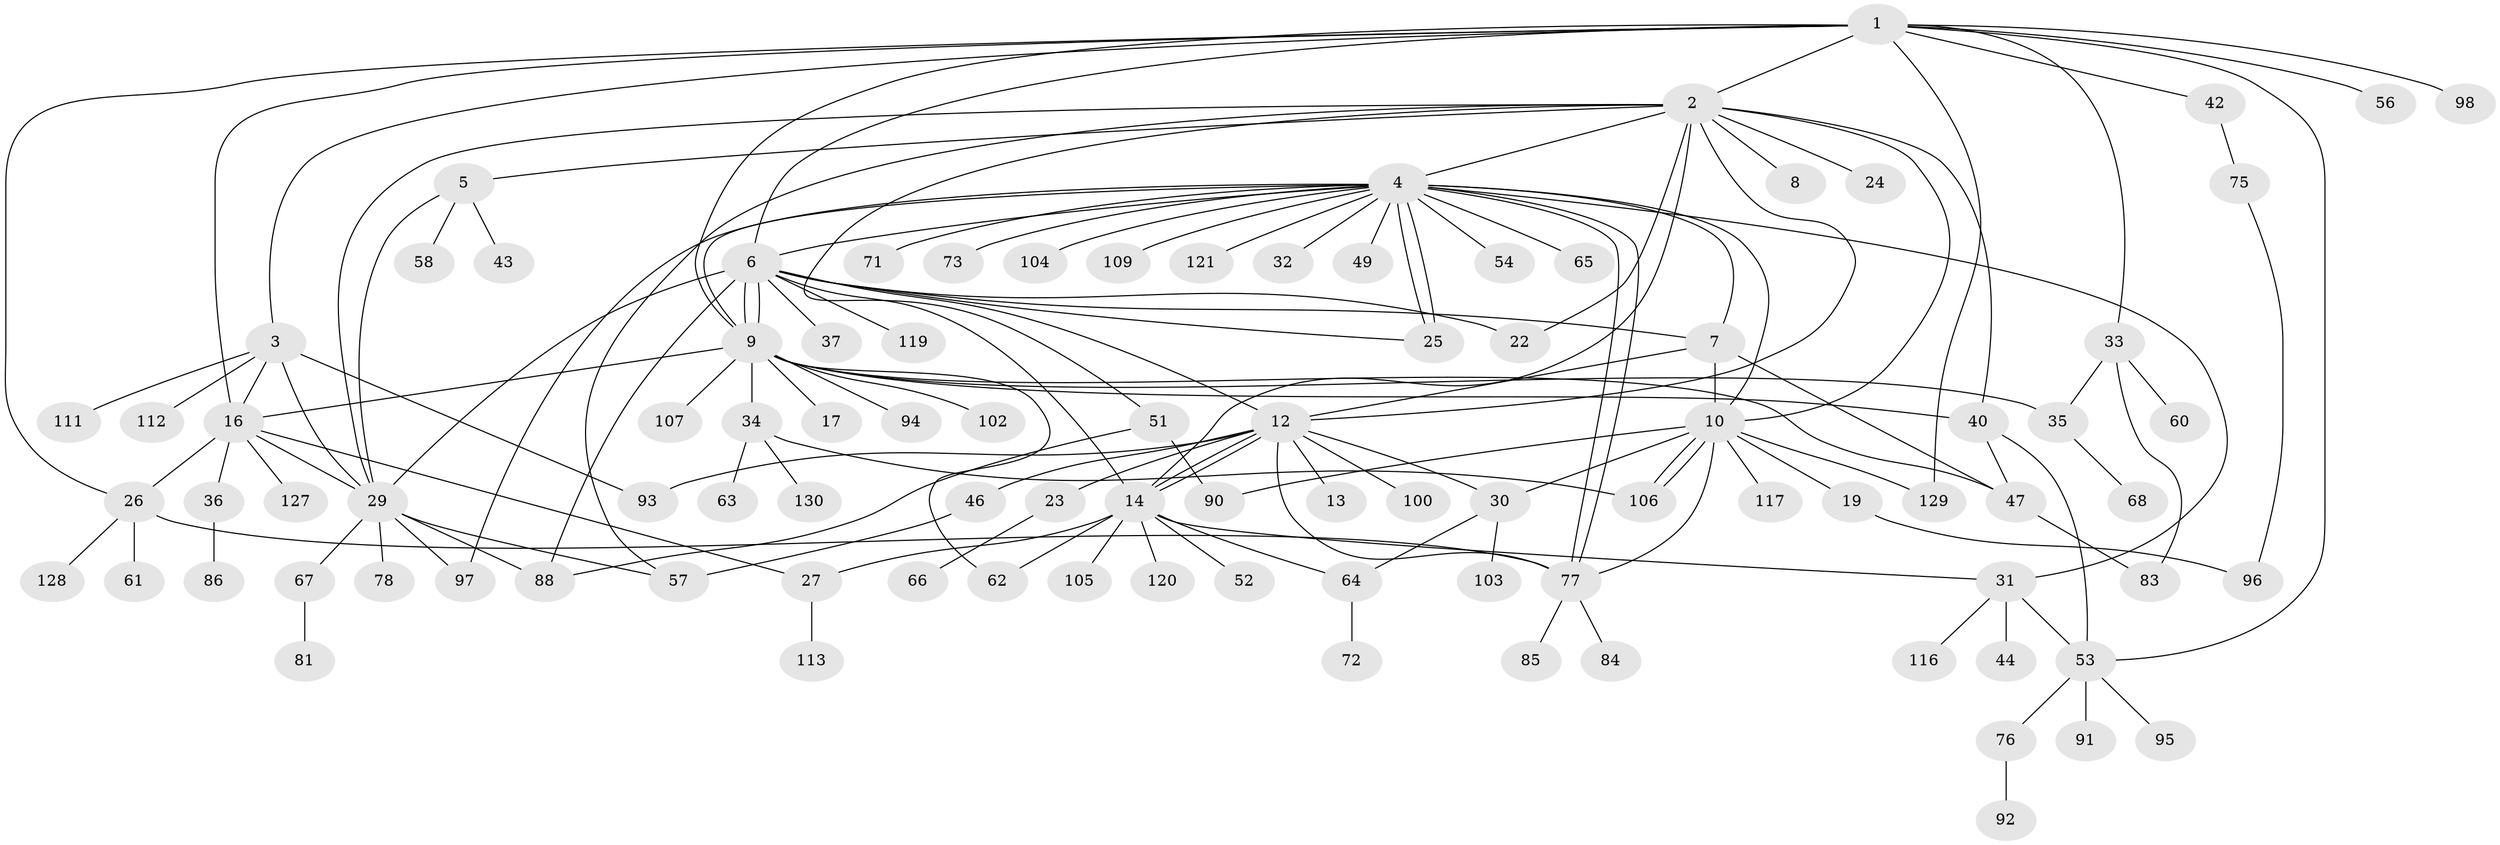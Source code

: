 // original degree distribution, {12: 0.023076923076923078, 14: 0.015384615384615385, 4: 0.08461538461538462, 22: 0.007692307692307693, 1: 0.47692307692307695, 10: 0.007692307692307693, 9: 0.015384615384615385, 7: 0.015384615384615385, 3: 0.13076923076923078, 2: 0.17692307692307693, 8: 0.015384615384615385, 5: 0.023076923076923078, 6: 0.007692307692307693}
// Generated by graph-tools (version 1.1) at 2025/11/02/27/25 16:11:09]
// undirected, 96 vertices, 144 edges
graph export_dot {
graph [start="1"]
  node [color=gray90,style=filled];
  1 [super="+48"];
  2 [super="+11"];
  3 [super="+28"];
  4 [super="+79"];
  5 [super="+18"];
  6 [super="+45"];
  7 [super="+21"];
  8;
  9 [super="+15"];
  10 [super="+99"];
  12 [super="+69"];
  13;
  14 [super="+38"];
  16 [super="+20"];
  17;
  19;
  22;
  23;
  24;
  25 [super="+39"];
  26 [super="+80"];
  27 [super="+87"];
  29 [super="+50"];
  30 [super="+108"];
  31 [super="+59"];
  32;
  33 [super="+41"];
  34 [super="+70"];
  35;
  36;
  37;
  40 [super="+74"];
  42 [super="+114"];
  43;
  44;
  46 [super="+55"];
  47 [super="+110"];
  49;
  51;
  52;
  53 [super="+124"];
  54;
  56;
  57 [super="+101"];
  58;
  60;
  61;
  62;
  63;
  64 [super="+115"];
  65;
  66;
  67;
  68;
  71;
  72 [super="+125"];
  73;
  75 [super="+122"];
  76;
  77 [super="+89"];
  78;
  81 [super="+82"];
  83 [super="+118"];
  84;
  85;
  86 [super="+123"];
  88;
  90;
  91;
  92;
  93;
  94;
  95;
  96;
  97;
  98;
  100;
  102;
  103;
  104;
  105;
  106;
  107;
  109;
  111;
  112;
  113;
  116 [super="+126"];
  117;
  119;
  120;
  121;
  127;
  128;
  129;
  130;
  1 -- 2;
  1 -- 3;
  1 -- 26;
  1 -- 33;
  1 -- 42;
  1 -- 98;
  1 -- 129;
  1 -- 16;
  1 -- 6;
  1 -- 9;
  1 -- 56;
  1 -- 53;
  2 -- 4;
  2 -- 5;
  2 -- 8;
  2 -- 10;
  2 -- 12;
  2 -- 14;
  2 -- 22;
  2 -- 24;
  2 -- 40;
  2 -- 51;
  2 -- 29;
  2 -- 57;
  3 -- 93;
  3 -- 112;
  3 -- 16;
  3 -- 29;
  3 -- 111;
  4 -- 6;
  4 -- 10;
  4 -- 25;
  4 -- 25;
  4 -- 31;
  4 -- 32;
  4 -- 49;
  4 -- 54;
  4 -- 65;
  4 -- 71;
  4 -- 73;
  4 -- 77;
  4 -- 77;
  4 -- 97;
  4 -- 104;
  4 -- 109;
  4 -- 121;
  4 -- 9;
  4 -- 7;
  5 -- 43;
  5 -- 58;
  5 -- 29;
  6 -- 7;
  6 -- 9 [weight=2];
  6 -- 9;
  6 -- 12 [weight=2];
  6 -- 14;
  6 -- 22;
  6 -- 25;
  6 -- 29;
  6 -- 37;
  6 -- 88;
  6 -- 119;
  7 -- 12;
  7 -- 47;
  7 -- 10;
  9 -- 16;
  9 -- 17;
  9 -- 35;
  9 -- 47;
  9 -- 94;
  9 -- 102;
  9 -- 107;
  9 -- 34;
  9 -- 62;
  9 -- 40;
  10 -- 19;
  10 -- 30;
  10 -- 77;
  10 -- 90;
  10 -- 106;
  10 -- 106;
  10 -- 129;
  10 -- 117;
  12 -- 13;
  12 -- 14;
  12 -- 14;
  12 -- 23;
  12 -- 46 [weight=2];
  12 -- 77;
  12 -- 100;
  12 -- 93;
  12 -- 30;
  14 -- 27;
  14 -- 31;
  14 -- 52;
  14 -- 62;
  14 -- 64;
  14 -- 105;
  14 -- 120;
  16 -- 127;
  16 -- 36;
  16 -- 26;
  16 -- 29;
  16 -- 27;
  19 -- 96;
  23 -- 66;
  26 -- 61;
  26 -- 128;
  26 -- 77;
  27 -- 113;
  29 -- 57;
  29 -- 97;
  29 -- 67;
  29 -- 78;
  29 -- 88;
  30 -- 103;
  30 -- 64;
  31 -- 44;
  31 -- 53;
  31 -- 116;
  33 -- 35;
  33 -- 83;
  33 -- 60;
  34 -- 63;
  34 -- 106;
  34 -- 130;
  35 -- 68;
  36 -- 86;
  40 -- 53;
  40 -- 47;
  42 -- 75;
  46 -- 57 [weight=2];
  47 -- 83;
  51 -- 88;
  51 -- 90;
  53 -- 76;
  53 -- 91;
  53 -- 95;
  64 -- 72;
  67 -- 81;
  75 -- 96;
  76 -- 92;
  77 -- 84;
  77 -- 85;
}
